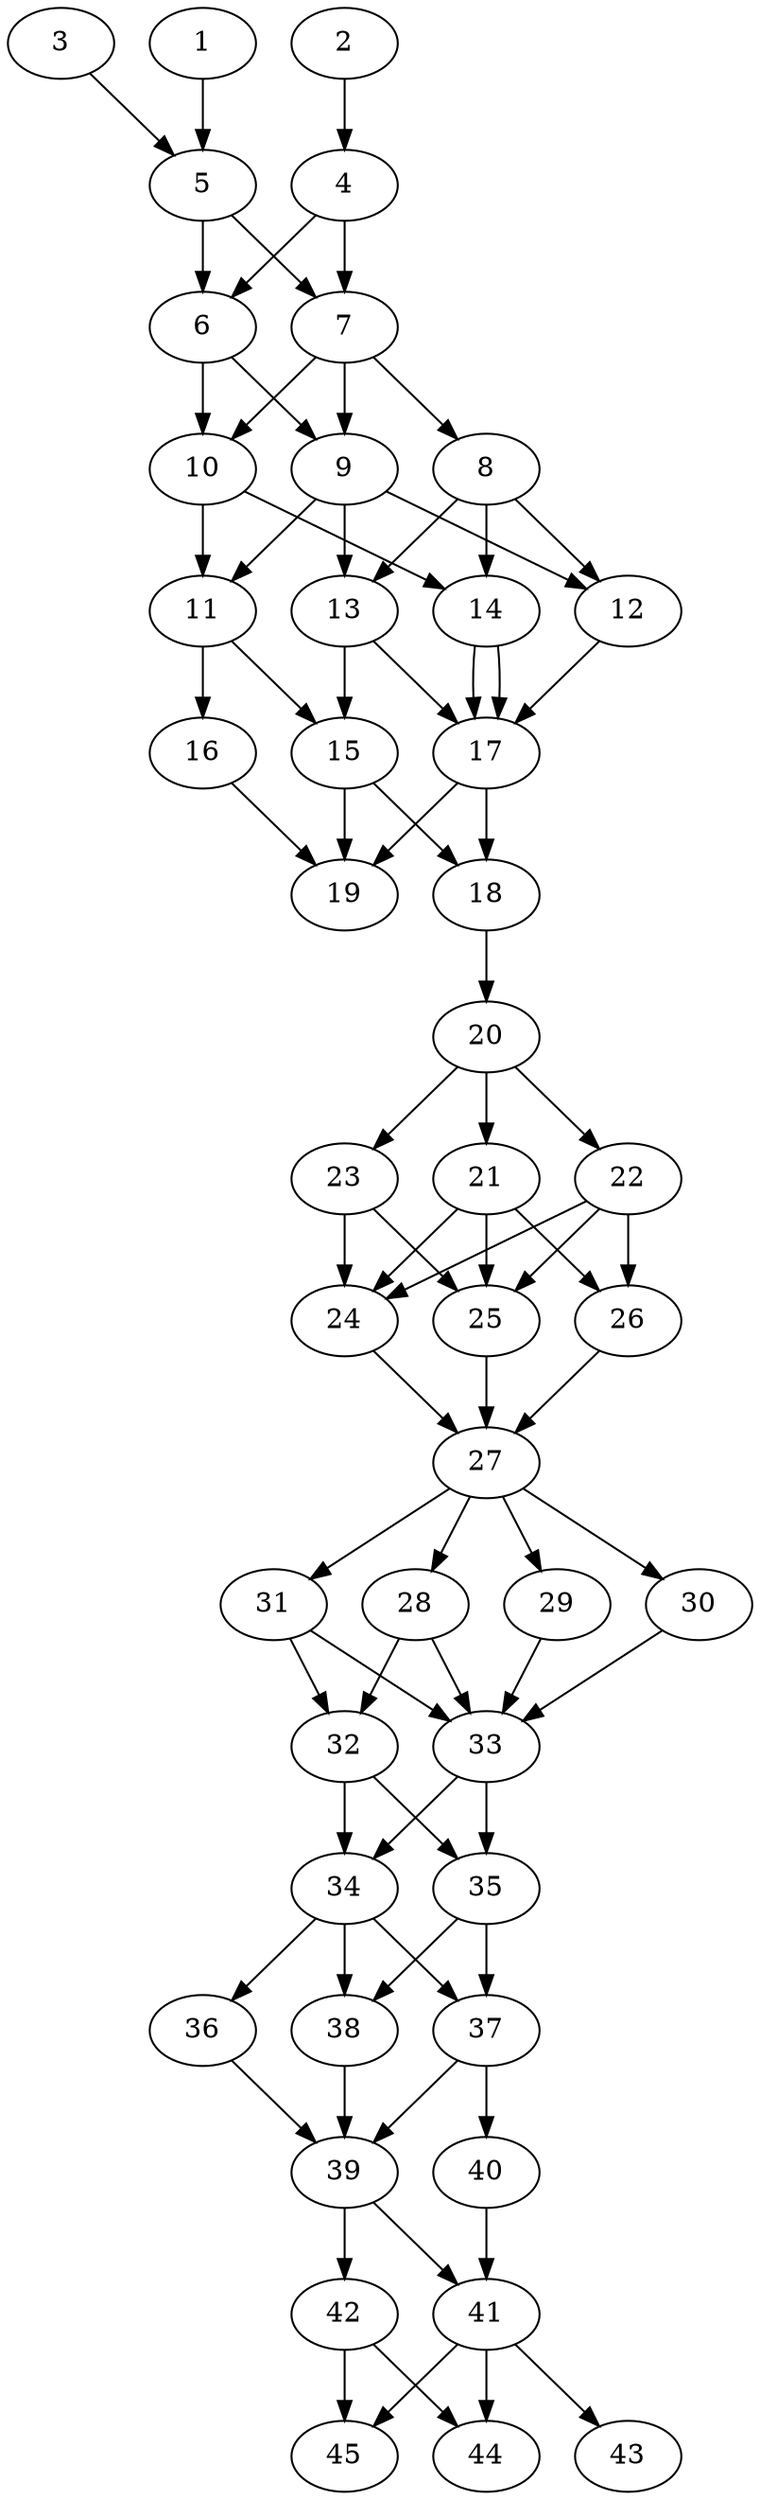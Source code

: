 // DAG automatically generated by daggen at Thu Oct  3 14:07:24 2019
// ./daggen --dot -n 45 --ccr 0.5 --fat 0.3 --regular 0.5 --density 0.9 --mindata 5242880 --maxdata 52428800 
digraph G {
  1 [size="51841024", alpha="0.19", expect_size="25920512"] 
  1 -> 5 [size ="25920512"]
  2 [size="95967232", alpha="0.12", expect_size="47983616"] 
  2 -> 4 [size ="47983616"]
  3 [size="28286976", alpha="0.04", expect_size="14143488"] 
  3 -> 5 [size ="14143488"]
  4 [size="99065856", alpha="0.16", expect_size="49532928"] 
  4 -> 6 [size ="49532928"]
  4 -> 7 [size ="49532928"]
  5 [size="37963776", alpha="0.03", expect_size="18981888"] 
  5 -> 6 [size ="18981888"]
  5 -> 7 [size ="18981888"]
  6 [size="72652800", alpha="0.02", expect_size="36326400"] 
  6 -> 9 [size ="36326400"]
  6 -> 10 [size ="36326400"]
  7 [size="41465856", alpha="0.05", expect_size="20732928"] 
  7 -> 8 [size ="20732928"]
  7 -> 9 [size ="20732928"]
  7 -> 10 [size ="20732928"]
  8 [size="25167872", alpha="0.08", expect_size="12583936"] 
  8 -> 12 [size ="12583936"]
  8 -> 13 [size ="12583936"]
  8 -> 14 [size ="12583936"]
  9 [size="104226816", alpha="0.12", expect_size="52113408"] 
  9 -> 11 [size ="52113408"]
  9 -> 12 [size ="52113408"]
  9 -> 13 [size ="52113408"]
  10 [size="68554752", alpha="0.16", expect_size="34277376"] 
  10 -> 11 [size ="34277376"]
  10 -> 14 [size ="34277376"]
  11 [size="52287488", alpha="0.11", expect_size="26143744"] 
  11 -> 15 [size ="26143744"]
  11 -> 16 [size ="26143744"]
  12 [size="46166016", alpha="0.04", expect_size="23083008"] 
  12 -> 17 [size ="23083008"]
  13 [size="101924864", alpha="0.10", expect_size="50962432"] 
  13 -> 15 [size ="50962432"]
  13 -> 17 [size ="50962432"]
  14 [size="24436736", alpha="0.12", expect_size="12218368"] 
  14 -> 17 [size ="12218368"]
  14 -> 17 [size ="12218368"]
  15 [size="99225600", alpha="0.10", expect_size="49612800"] 
  15 -> 18 [size ="49612800"]
  15 -> 19 [size ="49612800"]
  16 [size="18604032", alpha="0.02", expect_size="9302016"] 
  16 -> 19 [size ="9302016"]
  17 [size="27234304", alpha="0.19", expect_size="13617152"] 
  17 -> 18 [size ="13617152"]
  17 -> 19 [size ="13617152"]
  18 [size="50526208", alpha="0.11", expect_size="25263104"] 
  18 -> 20 [size ="25263104"]
  19 [size="89329664", alpha="0.07", expect_size="44664832"] 
  20 [size="52236288", alpha="0.08", expect_size="26118144"] 
  20 -> 21 [size ="26118144"]
  20 -> 22 [size ="26118144"]
  20 -> 23 [size ="26118144"]
  21 [size="32110592", alpha="0.18", expect_size="16055296"] 
  21 -> 24 [size ="16055296"]
  21 -> 25 [size ="16055296"]
  21 -> 26 [size ="16055296"]
  22 [size="85862400", alpha="0.05", expect_size="42931200"] 
  22 -> 24 [size ="42931200"]
  22 -> 25 [size ="42931200"]
  22 -> 26 [size ="42931200"]
  23 [size="11048960", alpha="0.17", expect_size="5524480"] 
  23 -> 24 [size ="5524480"]
  23 -> 25 [size ="5524480"]
  24 [size="56289280", alpha="0.07", expect_size="28144640"] 
  24 -> 27 [size ="28144640"]
  25 [size="19666944", alpha="0.03", expect_size="9833472"] 
  25 -> 27 [size ="9833472"]
  26 [size="68349952", alpha="0.13", expect_size="34174976"] 
  26 -> 27 [size ="34174976"]
  27 [size="76810240", alpha="0.08", expect_size="38405120"] 
  27 -> 28 [size ="38405120"]
  27 -> 29 [size ="38405120"]
  27 -> 30 [size ="38405120"]
  27 -> 31 [size ="38405120"]
  28 [size="73250816", alpha="0.07", expect_size="36625408"] 
  28 -> 32 [size ="36625408"]
  28 -> 33 [size ="36625408"]
  29 [size="30552064", alpha="0.06", expect_size="15276032"] 
  29 -> 33 [size ="15276032"]
  30 [size="63596544", alpha="0.17", expect_size="31798272"] 
  30 -> 33 [size ="31798272"]
  31 [size="100761600", alpha="0.17", expect_size="50380800"] 
  31 -> 32 [size ="50380800"]
  31 -> 33 [size ="50380800"]
  32 [size="89028608", alpha="0.05", expect_size="44514304"] 
  32 -> 34 [size ="44514304"]
  32 -> 35 [size ="44514304"]
  33 [size="19513344", alpha="0.12", expect_size="9756672"] 
  33 -> 34 [size ="9756672"]
  33 -> 35 [size ="9756672"]
  34 [size="98756608", alpha="0.02", expect_size="49378304"] 
  34 -> 36 [size ="49378304"]
  34 -> 37 [size ="49378304"]
  34 -> 38 [size ="49378304"]
  35 [size="37853184", alpha="0.10", expect_size="18926592"] 
  35 -> 37 [size ="18926592"]
  35 -> 38 [size ="18926592"]
  36 [size="53024768", alpha="0.01", expect_size="26512384"] 
  36 -> 39 [size ="26512384"]
  37 [size="17698816", alpha="0.15", expect_size="8849408"] 
  37 -> 39 [size ="8849408"]
  37 -> 40 [size ="8849408"]
  38 [size="57223168", alpha="0.17", expect_size="28611584"] 
  38 -> 39 [size ="28611584"]
  39 [size="91910144", alpha="0.17", expect_size="45955072"] 
  39 -> 41 [size ="45955072"]
  39 -> 42 [size ="45955072"]
  40 [size="26757120", alpha="0.05", expect_size="13378560"] 
  40 -> 41 [size ="13378560"]
  41 [size="14206976", alpha="0.17", expect_size="7103488"] 
  41 -> 43 [size ="7103488"]
  41 -> 44 [size ="7103488"]
  41 -> 45 [size ="7103488"]
  42 [size="96063488", alpha="0.06", expect_size="48031744"] 
  42 -> 44 [size ="48031744"]
  42 -> 45 [size ="48031744"]
  43 [size="24893440", alpha="0.14", expect_size="12446720"] 
  44 [size="80875520", alpha="0.13", expect_size="40437760"] 
  45 [size="89225216", alpha="0.13", expect_size="44612608"] 
}
